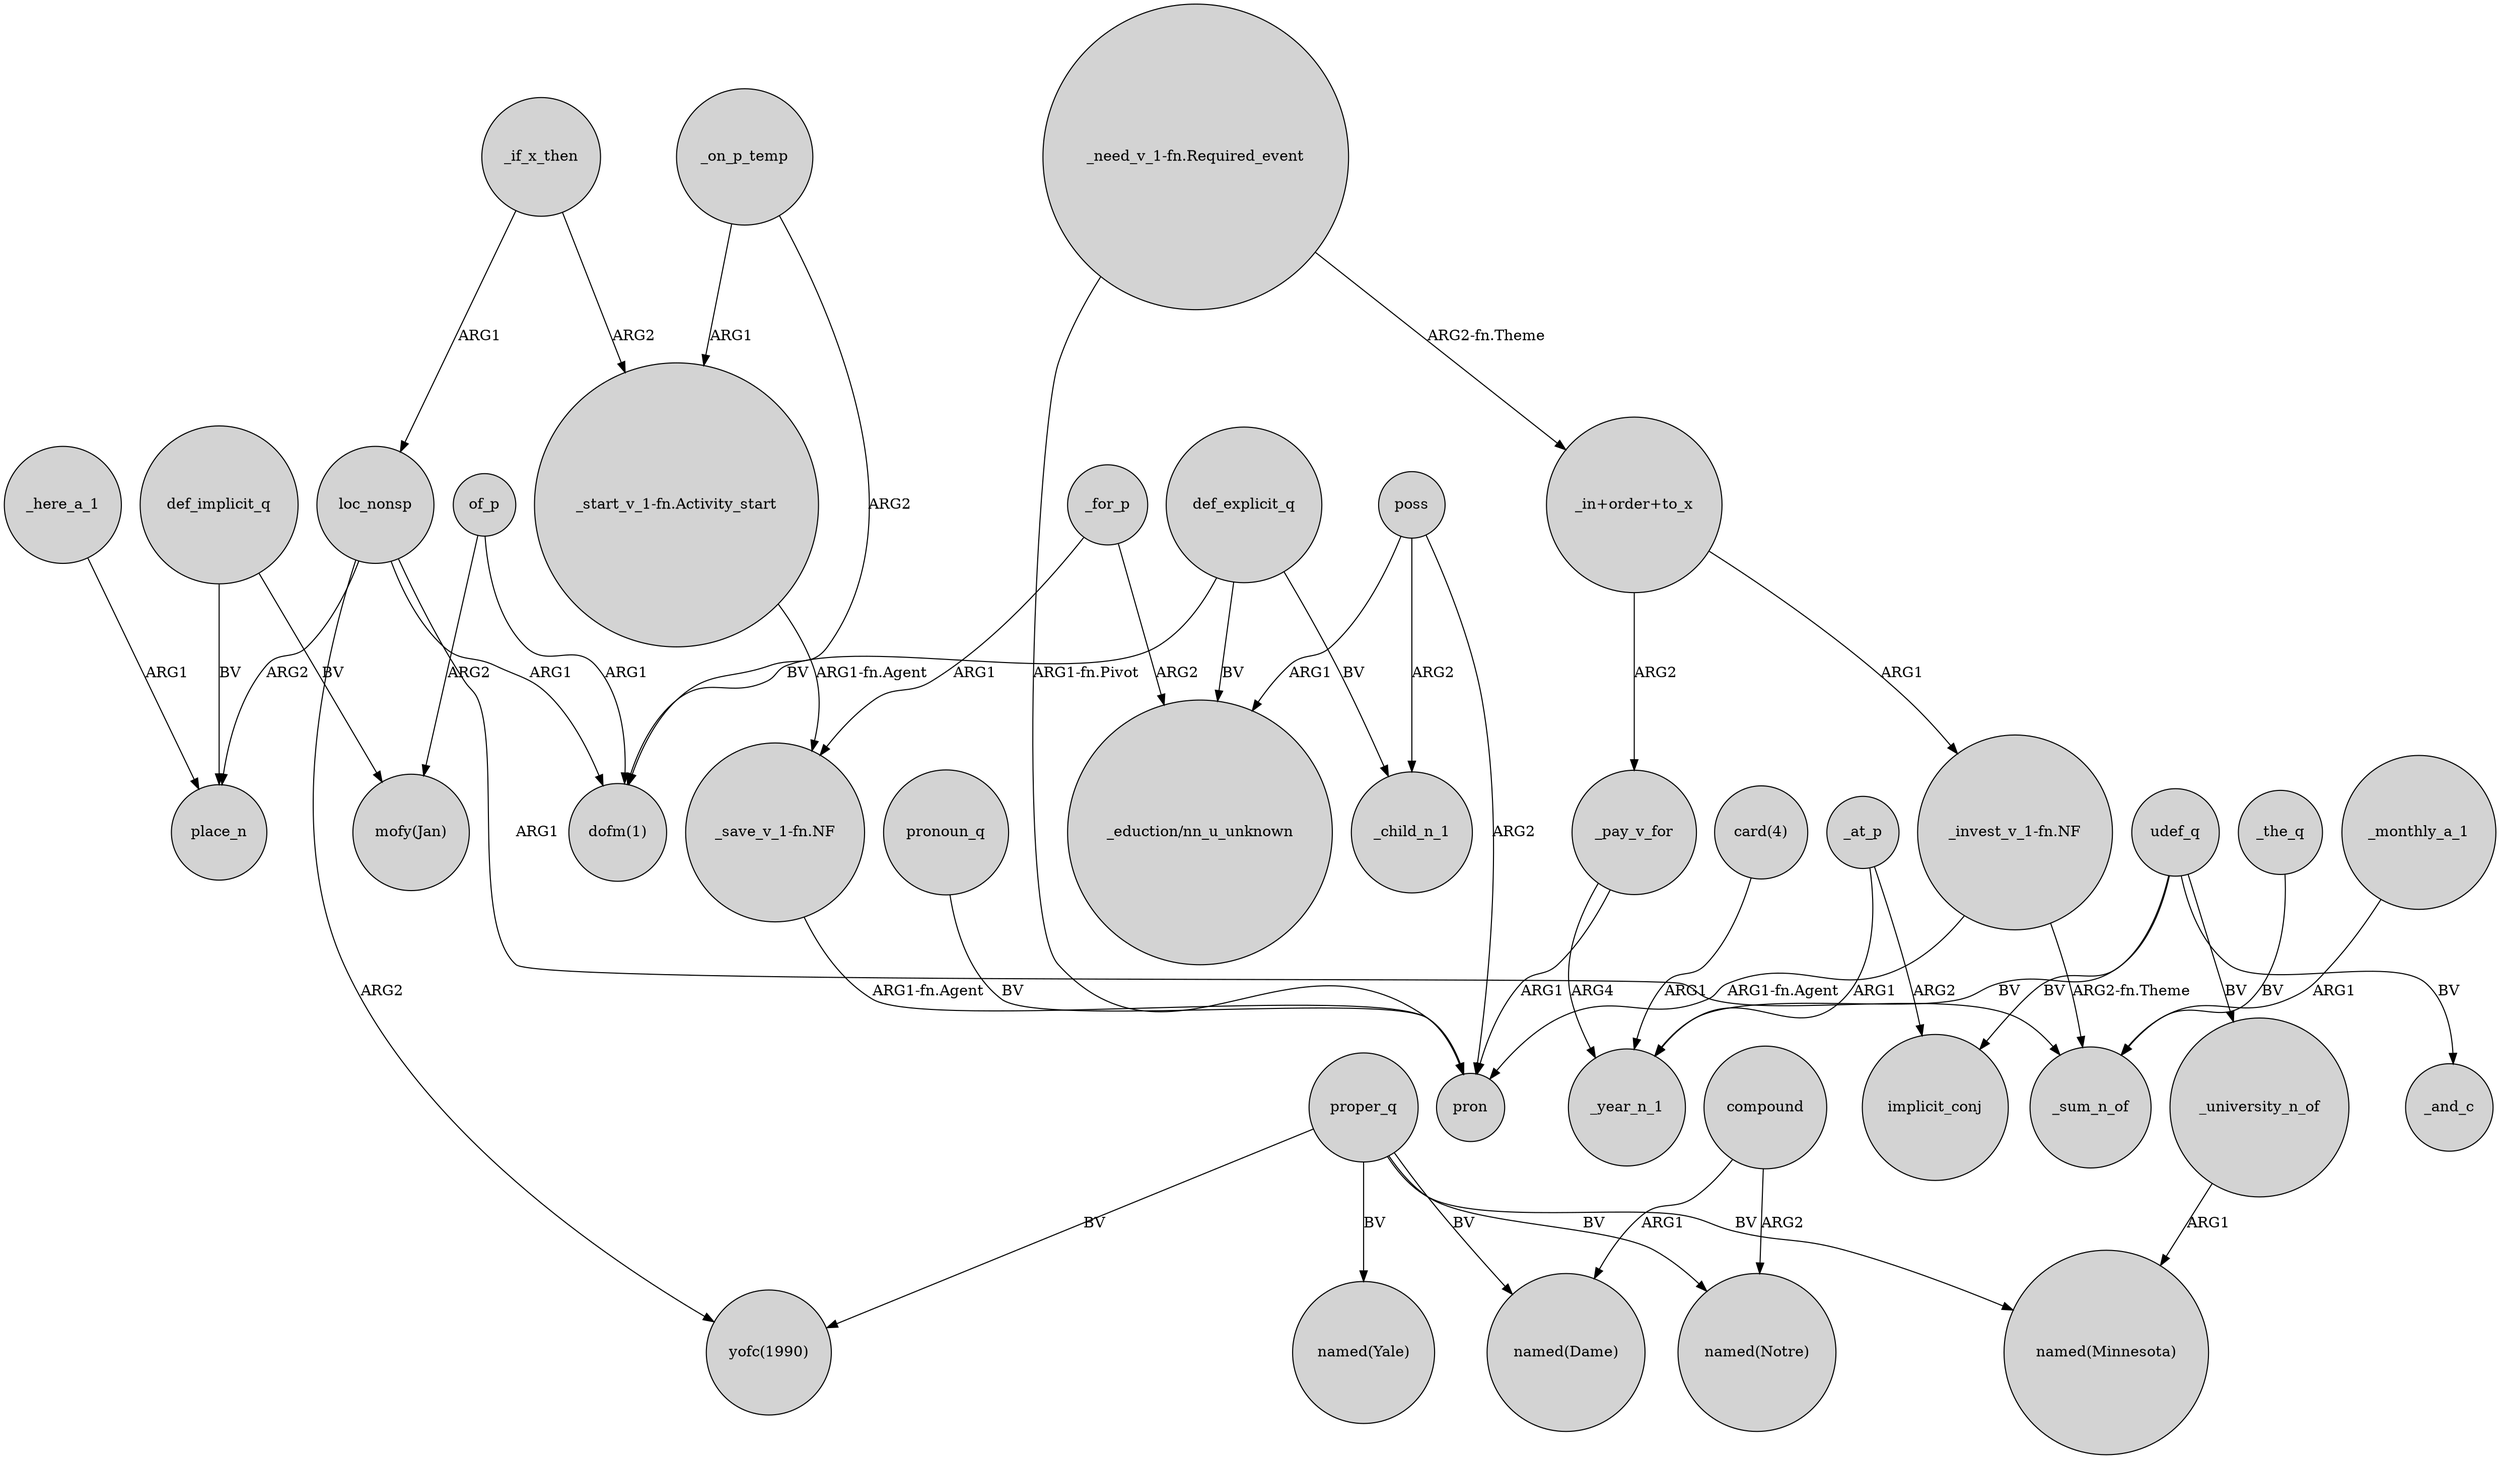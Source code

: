 digraph {
	node [shape=circle style=filled]
	proper_q -> "named(Yale)" [label=BV]
	_here_a_1 -> place_n [label=ARG1]
	poss -> pron [label=ARG2]
	_the_q -> _sum_n_of [label=BV]
	"_in+order+to_x" -> _pay_v_for [label=ARG2]
	_on_p_temp -> "_start_v_1-fn.Activity_start" [label=ARG1]
	_for_p -> "_save_v_1-fn.NF" [label=ARG1]
	"_need_v_1-fn.Required_event" -> pron [label="ARG1-fn.Pivot"]
	"card(4)" -> _year_n_1 [label=ARG1]
	_if_x_then -> "_start_v_1-fn.Activity_start" [label=ARG2]
	def_implicit_q -> place_n [label=BV]
	_pay_v_for -> pron [label=ARG1]
	proper_q -> "named(Dame)" [label=BV]
	_for_p -> "_eduction/nn_u_unknown" [label=ARG2]
	proper_q -> "yofc(1990)" [label=BV]
	udef_q -> implicit_conj [label=BV]
	"_need_v_1-fn.Required_event" -> "_in+order+to_x" [label="ARG2-fn.Theme"]
	udef_q -> _university_n_of [label=BV]
	proper_q -> "named(Minnesota)" [label=BV]
	compound -> "named(Notre)" [label=ARG2]
	loc_nonsp -> "yofc(1990)" [label=ARG2]
	proper_q -> "named(Notre)" [label=BV]
	def_implicit_q -> "mofy(Jan)" [label=BV]
	pronoun_q -> pron [label=BV]
	compound -> "named(Dame)" [label=ARG1]
	_at_p -> implicit_conj [label=ARG2]
	_monthly_a_1 -> _sum_n_of [label=ARG1]
	"_save_v_1-fn.NF" -> pron [label="ARG1-fn.Agent"]
	def_explicit_q -> "_eduction/nn_u_unknown" [label=BV]
	_at_p -> _year_n_1 [label=ARG1]
	"_start_v_1-fn.Activity_start" -> "_save_v_1-fn.NF" [label="ARG1-fn.Agent"]
	poss -> "_eduction/nn_u_unknown" [label=ARG1]
	"_invest_v_1-fn.NF" -> pron [label="ARG1-fn.Agent"]
	def_explicit_q -> "dofm(1)" [label=BV]
	_if_x_then -> loc_nonsp [label=ARG1]
	def_explicit_q -> _child_n_1 [label=BV]
	loc_nonsp -> place_n [label=ARG2]
	udef_q -> _year_n_1 [label=BV]
	poss -> _child_n_1 [label=ARG2]
	loc_nonsp -> _sum_n_of [label=ARG1]
	_university_n_of -> "named(Minnesota)" [label=ARG1]
	"_in+order+to_x" -> "_invest_v_1-fn.NF" [label=ARG1]
	_pay_v_for -> _year_n_1 [label=ARG4]
	_on_p_temp -> "dofm(1)" [label=ARG2]
	udef_q -> _and_c [label=BV]
	of_p -> "mofy(Jan)" [label=ARG2]
	loc_nonsp -> "dofm(1)" [label=ARG1]
	"_invest_v_1-fn.NF" -> _sum_n_of [label="ARG2-fn.Theme"]
	of_p -> "dofm(1)" [label=ARG1]
}
